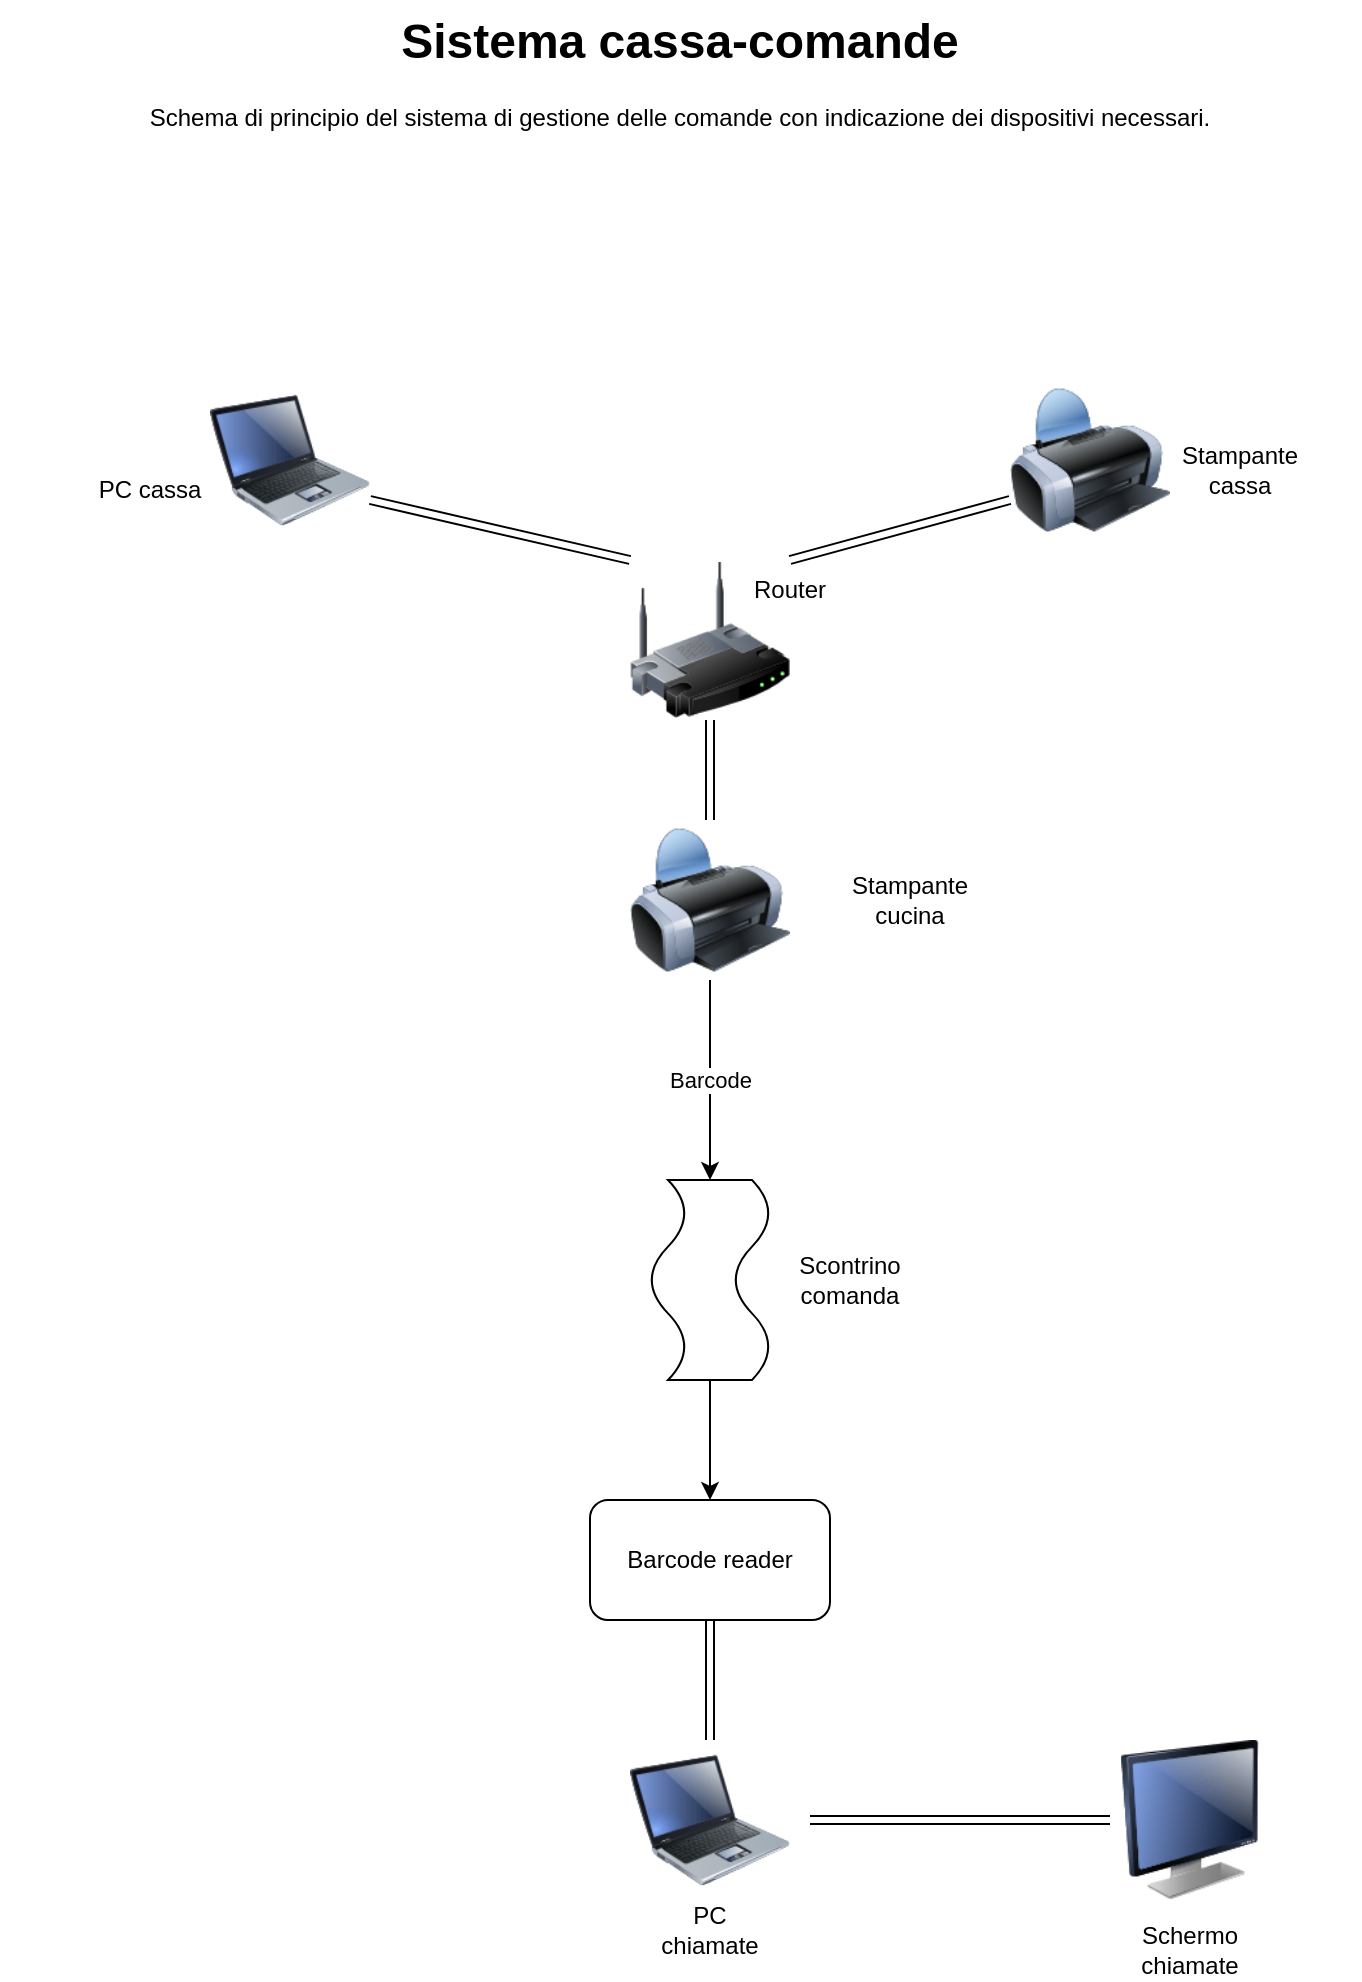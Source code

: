 <mxfile version="24.8.3">
  <diagram name="Pagina-1" id="TS5hnrenWVOdufCOj_OA">
    <mxGraphModel dx="880" dy="480" grid="1" gridSize="10" guides="1" tooltips="1" connect="1" arrows="1" fold="1" page="1" pageScale="1" pageWidth="827" pageHeight="1169" math="0" shadow="0">
      <root>
        <mxCell id="0" />
        <mxCell id="1" parent="0" />
        <mxCell id="1oL57JWtp5MuTbY6bcaZ-67" value="" style="group" vertex="1" connectable="0" parent="1">
          <mxGeometry x="119" y="250" width="590" height="800" as="geometry" />
        </mxCell>
        <mxCell id="1oL57JWtp5MuTbY6bcaZ-27" value="" style="image;html=1;image=img/lib/clip_art/computers/Laptop_128x128.png" vertex="1" parent="1oL57JWtp5MuTbY6bcaZ-67">
          <mxGeometry x="60" width="80" height="80" as="geometry" />
        </mxCell>
        <mxCell id="1oL57JWtp5MuTbY6bcaZ-28" value="" style="image;html=1;image=img/lib/clip_art/computers/Printer_128x128.png" vertex="1" parent="1oL57JWtp5MuTbY6bcaZ-67">
          <mxGeometry x="460" width="80" height="80" as="geometry" />
        </mxCell>
        <mxCell id="1oL57JWtp5MuTbY6bcaZ-29" value="" style="image;html=1;image=img/lib/clip_art/computers/Printer_128x128.png" vertex="1" parent="1oL57JWtp5MuTbY6bcaZ-67">
          <mxGeometry x="270" y="220" width="80" height="80" as="geometry" />
        </mxCell>
        <mxCell id="1oL57JWtp5MuTbY6bcaZ-30" value="" style="image;html=1;image=img/lib/clip_art/networking/Wireless_Router_128x128.png" vertex="1" parent="1oL57JWtp5MuTbY6bcaZ-67">
          <mxGeometry x="270" y="90" width="80" height="80" as="geometry" />
        </mxCell>
        <mxCell id="1oL57JWtp5MuTbY6bcaZ-34" value="" style="image;html=1;image=img/lib/clip_art/computers/Laptop_128x128.png" vertex="1" parent="1oL57JWtp5MuTbY6bcaZ-67">
          <mxGeometry x="270" y="680" width="80" height="80" as="geometry" />
        </mxCell>
        <mxCell id="1oL57JWtp5MuTbY6bcaZ-35" value="" style="image;html=1;image=img/lib/clip_art/computers/Monitor_128x128.png" vertex="1" parent="1oL57JWtp5MuTbY6bcaZ-67">
          <mxGeometry x="510" y="680" width="80" height="80" as="geometry" />
        </mxCell>
        <mxCell id="1oL57JWtp5MuTbY6bcaZ-38" value="" style="verticalLabelPosition=bottom;verticalAlign=top;html=1;shape=mxgraph.basic.wave2;dy=0.3;rotation=90;" vertex="1" parent="1oL57JWtp5MuTbY6bcaZ-67">
          <mxGeometry x="260" y="420" width="100" height="60" as="geometry" />
        </mxCell>
        <mxCell id="1oL57JWtp5MuTbY6bcaZ-45" value="" style="endArrow=classic;html=1;rounded=0;entryX=0;entryY=0;entryDx=0;entryDy=30;entryPerimeter=0;exitX=0.5;exitY=1;exitDx=0;exitDy=0;" edge="1" parent="1oL57JWtp5MuTbY6bcaZ-67" source="1oL57JWtp5MuTbY6bcaZ-29" target="1oL57JWtp5MuTbY6bcaZ-38">
          <mxGeometry relative="1" as="geometry">
            <mxPoint x="270" y="300" as="sourcePoint" />
            <mxPoint x="370" y="300" as="targetPoint" />
          </mxGeometry>
        </mxCell>
        <mxCell id="1oL57JWtp5MuTbY6bcaZ-46" value="Barcode" style="edgeLabel;resizable=0;html=1;;align=center;verticalAlign=middle;" connectable="0" vertex="1" parent="1oL57JWtp5MuTbY6bcaZ-45">
          <mxGeometry relative="1" as="geometry" />
        </mxCell>
        <mxCell id="1oL57JWtp5MuTbY6bcaZ-51" value="Router" style="text;html=1;align=center;verticalAlign=middle;whiteSpace=wrap;rounded=0;" vertex="1" parent="1oL57JWtp5MuTbY6bcaZ-67">
          <mxGeometry x="320" y="90" width="60" height="30" as="geometry" />
        </mxCell>
        <mxCell id="1oL57JWtp5MuTbY6bcaZ-52" value="PC cassa" style="text;html=1;align=center;verticalAlign=middle;whiteSpace=wrap;rounded=0;" vertex="1" parent="1oL57JWtp5MuTbY6bcaZ-67">
          <mxGeometry y="40" width="60" height="30" as="geometry" />
        </mxCell>
        <mxCell id="1oL57JWtp5MuTbY6bcaZ-53" value="&lt;div&gt;Stampante&lt;/div&gt;&lt;div&gt;cassa&lt;br&gt;&lt;/div&gt;" style="text;html=1;align=center;verticalAlign=middle;whiteSpace=wrap;rounded=0;" vertex="1" parent="1oL57JWtp5MuTbY6bcaZ-67">
          <mxGeometry x="570" y="30" width="10" height="30" as="geometry" />
        </mxCell>
        <mxCell id="1oL57JWtp5MuTbY6bcaZ-54" value="&lt;div&gt;Stampante&lt;/div&gt;&lt;div&gt;cucina&lt;/div&gt;" style="text;html=1;align=center;verticalAlign=middle;whiteSpace=wrap;rounded=0;" vertex="1" parent="1oL57JWtp5MuTbY6bcaZ-67">
          <mxGeometry x="380" y="245" width="60" height="30" as="geometry" />
        </mxCell>
        <mxCell id="1oL57JWtp5MuTbY6bcaZ-55" value="&lt;div&gt;Scontrino&lt;/div&gt;&lt;div&gt;comanda&lt;br&gt;&lt;/div&gt;" style="text;html=1;align=center;verticalAlign=middle;whiteSpace=wrap;rounded=0;" vertex="1" parent="1oL57JWtp5MuTbY6bcaZ-67">
          <mxGeometry x="350" y="435" width="60" height="30" as="geometry" />
        </mxCell>
        <mxCell id="1oL57JWtp5MuTbY6bcaZ-56" value="PC chiamate" style="text;html=1;align=center;verticalAlign=middle;whiteSpace=wrap;rounded=0;" vertex="1" parent="1oL57JWtp5MuTbY6bcaZ-67">
          <mxGeometry x="280" y="760" width="60" height="30" as="geometry" />
        </mxCell>
        <mxCell id="1oL57JWtp5MuTbY6bcaZ-57" value="&lt;div&gt;Schermo&lt;/div&gt;&lt;div&gt;chiamate&lt;br&gt;&lt;/div&gt;" style="text;html=1;align=center;verticalAlign=middle;whiteSpace=wrap;rounded=0;" vertex="1" parent="1oL57JWtp5MuTbY6bcaZ-67">
          <mxGeometry x="520" y="770" width="60" height="30" as="geometry" />
        </mxCell>
        <mxCell id="1oL57JWtp5MuTbY6bcaZ-59" value="" style="shape=link;html=1;rounded=0;entryX=0;entryY=0;entryDx=0;entryDy=0;exitX=1;exitY=0.75;exitDx=0;exitDy=0;" edge="1" parent="1oL57JWtp5MuTbY6bcaZ-67" source="1oL57JWtp5MuTbY6bcaZ-27" target="1oL57JWtp5MuTbY6bcaZ-30">
          <mxGeometry width="100" relative="1" as="geometry">
            <mxPoint x="180" y="130" as="sourcePoint" />
            <mxPoint x="370" y="350" as="targetPoint" />
          </mxGeometry>
        </mxCell>
        <mxCell id="1oL57JWtp5MuTbY6bcaZ-60" value="" style="shape=link;html=1;rounded=0;exitX=0;exitY=0.75;exitDx=0;exitDy=0;entryX=1;entryY=0;entryDx=0;entryDy=0;" edge="1" parent="1oL57JWtp5MuTbY6bcaZ-67" source="1oL57JWtp5MuTbY6bcaZ-28" target="1oL57JWtp5MuTbY6bcaZ-30">
          <mxGeometry width="100" relative="1" as="geometry">
            <mxPoint x="270" y="350" as="sourcePoint" />
            <mxPoint x="370" y="350" as="targetPoint" />
          </mxGeometry>
        </mxCell>
        <mxCell id="1oL57JWtp5MuTbY6bcaZ-61" value="" style="shape=link;html=1;rounded=0;exitX=0.5;exitY=1;exitDx=0;exitDy=0;entryX=0.5;entryY=0;entryDx=0;entryDy=0;" edge="1" parent="1oL57JWtp5MuTbY6bcaZ-67" source="1oL57JWtp5MuTbY6bcaZ-30" target="1oL57JWtp5MuTbY6bcaZ-29">
          <mxGeometry width="100" relative="1" as="geometry">
            <mxPoint x="270" y="270" as="sourcePoint" />
            <mxPoint x="370" y="270" as="targetPoint" />
          </mxGeometry>
        </mxCell>
        <mxCell id="1oL57JWtp5MuTbY6bcaZ-62" value="Barcode reader" style="rounded=1;whiteSpace=wrap;html=1;" vertex="1" parent="1oL57JWtp5MuTbY6bcaZ-67">
          <mxGeometry x="250" y="560" width="120" height="60" as="geometry" />
        </mxCell>
        <mxCell id="1oL57JWtp5MuTbY6bcaZ-63" value="" style="endArrow=classic;html=1;rounded=0;entryX=0.5;entryY=0;entryDx=0;entryDy=0;exitX=0;exitY=0;exitDx=100;exitDy=30;exitPerimeter=0;" edge="1" parent="1oL57JWtp5MuTbY6bcaZ-67" source="1oL57JWtp5MuTbY6bcaZ-38" target="1oL57JWtp5MuTbY6bcaZ-62">
          <mxGeometry width="50" height="50" relative="1" as="geometry">
            <mxPoint x="300" y="410" as="sourcePoint" />
            <mxPoint x="350" y="360" as="targetPoint" />
          </mxGeometry>
        </mxCell>
        <mxCell id="1oL57JWtp5MuTbY6bcaZ-64" value="" style="shape=link;html=1;rounded=0;entryX=0.5;entryY=1;entryDx=0;entryDy=0;exitX=0.5;exitY=0;exitDx=0;exitDy=0;" edge="1" parent="1oL57JWtp5MuTbY6bcaZ-67" source="1oL57JWtp5MuTbY6bcaZ-34" target="1oL57JWtp5MuTbY6bcaZ-62">
          <mxGeometry width="100" relative="1" as="geometry">
            <mxPoint x="324" y="540" as="sourcePoint" />
            <mxPoint x="424" y="540" as="targetPoint" />
          </mxGeometry>
        </mxCell>
        <mxCell id="1oL57JWtp5MuTbY6bcaZ-65" value="" style="shape=link;html=1;rounded=0;exitX=0;exitY=0.5;exitDx=0;exitDy=0;" edge="1" parent="1oL57JWtp5MuTbY6bcaZ-67" source="1oL57JWtp5MuTbY6bcaZ-35">
          <mxGeometry width="100" relative="1" as="geometry">
            <mxPoint x="510" y="720" as="sourcePoint" />
            <mxPoint x="360" y="720" as="targetPoint" />
          </mxGeometry>
        </mxCell>
        <mxCell id="1oL57JWtp5MuTbY6bcaZ-68" value="&lt;h1 align=&quot;center&quot; style=&quot;margin-top: 0px;&quot;&gt;Sistema cassa-comande&lt;br&gt;&lt;/h1&gt;&lt;p align=&quot;center&quot;&gt;Schema di principio del sistema di gestione delle comande con indicazione dei dispositivi necessari.&lt;/p&gt;" style="text;html=1;whiteSpace=wrap;overflow=hidden;rounded=0;align=center;" vertex="1" parent="1">
          <mxGeometry x="74" y="60" width="680" height="120" as="geometry" />
        </mxCell>
      </root>
    </mxGraphModel>
  </diagram>
</mxfile>

